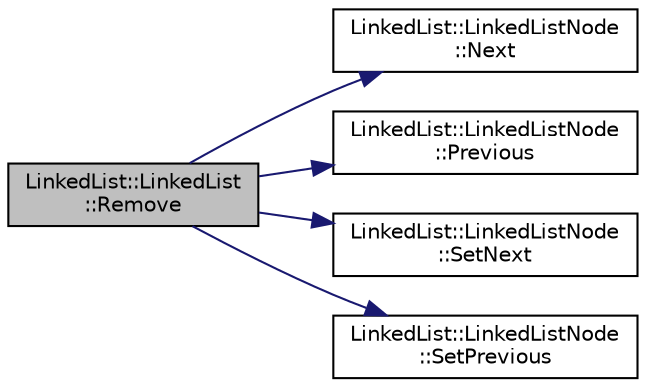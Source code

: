 digraph "LinkedList::LinkedList::Remove"
{
 // LATEX_PDF_SIZE
  edge [fontname="Helvetica",fontsize="10",labelfontname="Helvetica",labelfontsize="10"];
  node [fontname="Helvetica",fontsize="10",shape=record];
  rankdir="LR";
  Node1 [label="LinkedList::LinkedList\l::Remove",height=0.2,width=0.4,color="black", fillcolor="grey75", style="filled", fontcolor="black",tooltip=" "];
  Node1 -> Node2 [color="midnightblue",fontsize="10",style="solid",fontname="Helvetica"];
  Node2 [label="LinkedList::LinkedListNode\l::Next",height=0.2,width=0.4,color="black", fillcolor="white", style="filled",URL="$d1/ddb/class_linked_list_1_1_linked_list_node.html#ae8904177c84fd9d61718eed06a0a8bf7",tooltip="Get the next node in the linked list."];
  Node1 -> Node3 [color="midnightblue",fontsize="10",style="solid",fontname="Helvetica"];
  Node3 [label="LinkedList::LinkedListNode\l::Previous",height=0.2,width=0.4,color="black", fillcolor="white", style="filled",URL="$d1/ddb/class_linked_list_1_1_linked_list_node.html#a2d05cf34bbec6db31f6e622b2bd21be4",tooltip="Get the previous node in the linked list."];
  Node1 -> Node4 [color="midnightblue",fontsize="10",style="solid",fontname="Helvetica"];
  Node4 [label="LinkedList::LinkedListNode\l::SetNext",height=0.2,width=0.4,color="black", fillcolor="white", style="filled",URL="$d1/ddb/class_linked_list_1_1_linked_list_node.html#a172e4bbf50886e47edd82c3844d8c219",tooltip="Set the node's next pointer."];
  Node1 -> Node5 [color="midnightblue",fontsize="10",style="solid",fontname="Helvetica"];
  Node5 [label="LinkedList::LinkedListNode\l::SetPrevious",height=0.2,width=0.4,color="black", fillcolor="white", style="filled",URL="$d1/ddb/class_linked_list_1_1_linked_list_node.html#aa580eb0aa8117dcd4e794ebc58075008",tooltip="Set the node's previous pointer."];
}
